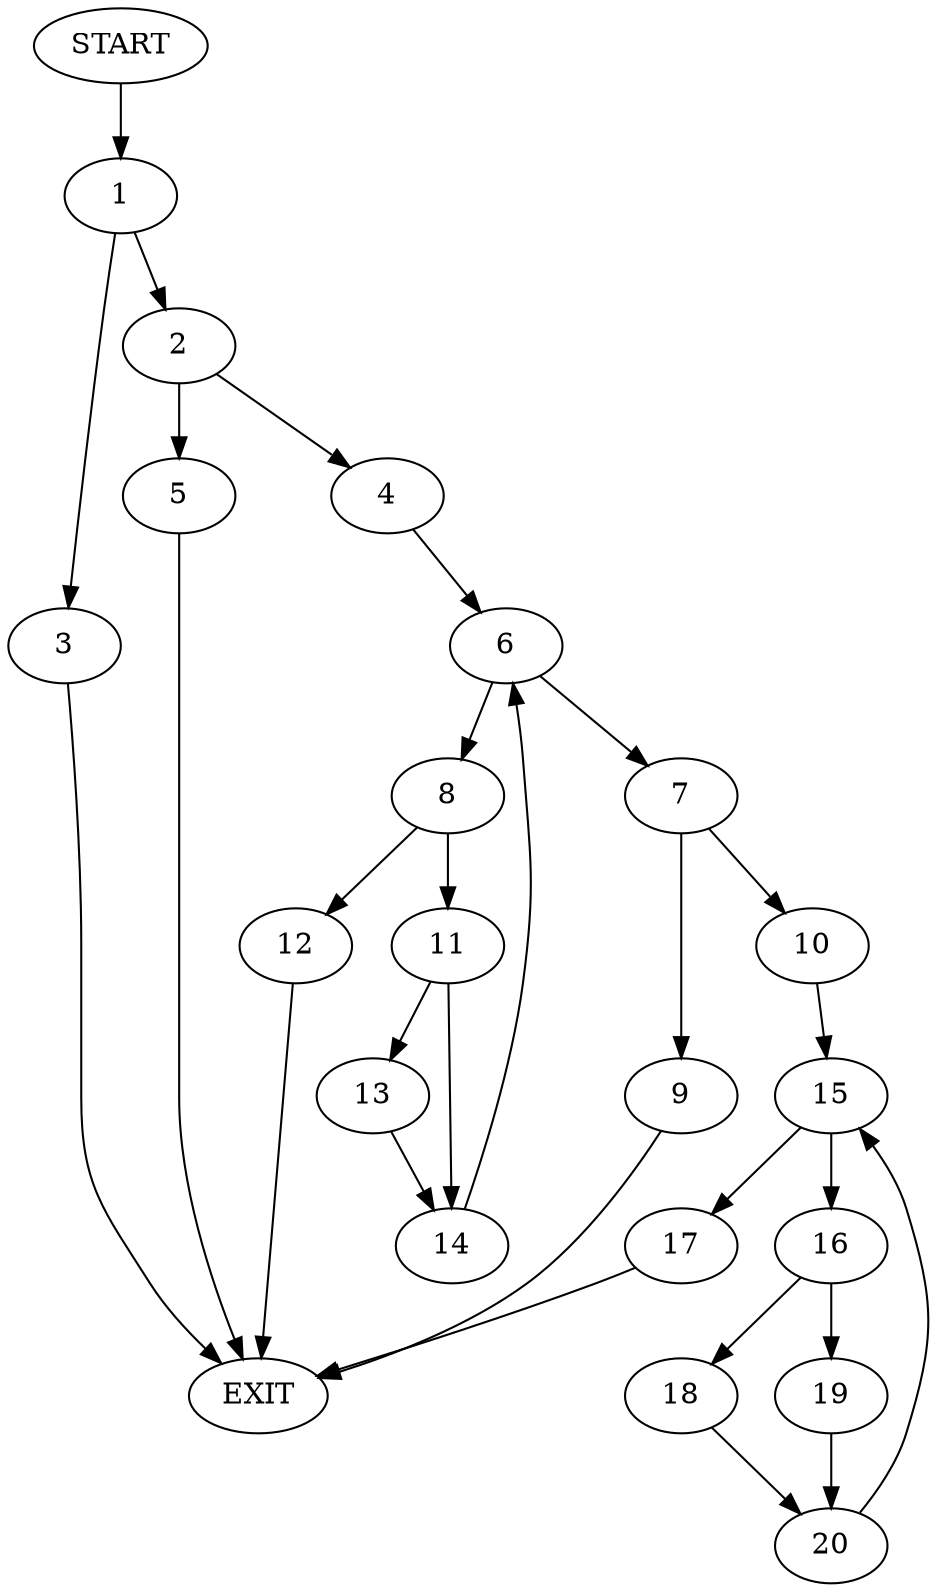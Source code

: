 digraph {
0 [label="START"]
21 [label="EXIT"]
0 -> 1
1 -> 2
1 -> 3
2 -> 4
2 -> 5
3 -> 21
5 -> 21
4 -> 6
6 -> 7
6 -> 8
7 -> 9
7 -> 10
8 -> 11
8 -> 12
12 -> 21
11 -> 13
11 -> 14
14 -> 6
13 -> 14
9 -> 21
10 -> 15
15 -> 16
15 -> 17
16 -> 18
16 -> 19
17 -> 21
18 -> 20
19 -> 20
20 -> 15
}
